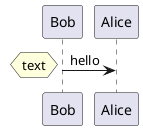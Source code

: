 {
  "sha1": "24qosryh5x4cdvu4gtcsc99zwraq4il",
  "insertion": {
    "when": "2024-06-06T17:24:18.673Z",
    "url": "https://github.com/plantuml/plantuml/issues/1451",
    "user": "plantuml@gmail.com"
  }
}
@startuml
!pragma teoz true
Bob -> Alice : hello
hnote left: text
@enduml
